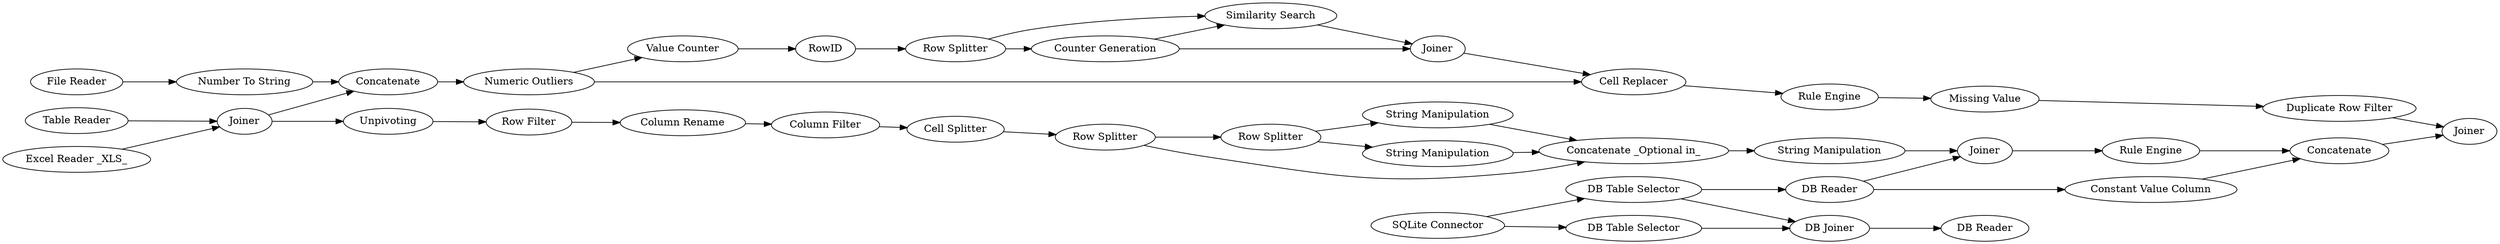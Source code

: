 digraph {
	221 -> 161
	279 -> 283
	269 -> 291
	280 -> 281
	285 -> 287
	286 -> 287
	309 -> 187
	232 -> 296
	276 -> 299
	269 -> 176
	296 -> 297
	278 -> 280
	309 -> 192
	300 -> 289
	162 -> 166
	167 -> 166
	163 -> 165
	307 -> 309
	284 -> 300
	231 -> 296
	166 -> 168
	301 -> 276
	187 -> 192
	162 -> 163
	161 -> 162
	192 -> 176
	176 -> 301
	220 -> 195
	283 -> 231
	165 -> 166
	289 -> 269
	307 -> 187
	219 -> 220
	278 -> 279
	287 -> 219
	281 -> 282
	293 -> 307
	295 -> 232
	291 -> 293
	195 -> 221
	283 -> 295
	287 -> 289
	168 -> 295
	299 -> 297
	163 -> 167
	279 -> 281
	231 [label="Constant Value Column"]
	165 [label="String Manipulation"]
	167 [label="String Manipulation"]
	289 [label=Concatenate]
	284 [label="File Reader"]
	307 [label="Row Splitter"]
	280 [label="DB Table Selector"]
	162 [label="Row Splitter"]
	269 [label="Numeric Outliers"]
	286 [label="Excel Reader _XLS_"]
	295 [label=Joiner]
	163 [label="Row Splitter"]
	283 [label="DB Reader"]
	168 [label="String Manipulation"]
	161 [label="Cell Splitter"]
	291 [label="Value Counter"]
	309 [label="Counter Generation"]
	282 [label="DB Reader"]
	281 [label="DB Joiner"]
	166 [label="Concatenate _Optional in_"]
	285 [label="Table Reader"]
	299 [label="Duplicate Row Filter"]
	296 [label=Concatenate]
	287 [label=Joiner]
	293 [label=RowID]
	219 [label=Unpivoting]
	176 [label="Cell Replacer"]
	279 [label="DB Table Selector"]
	301 [label="Rule Engine"]
	195 [label="Column Rename"]
	278 [label="SQLite Connector"]
	232 [label="Rule Engine"]
	192 [label=Joiner]
	300 [label="Number To String"]
	187 [label="Similarity Search"]
	276 [label="Missing Value"]
	220 [label="Row Filter"]
	297 [label=Joiner]
	221 [label="Column Filter"]
	rankdir=LR
}
